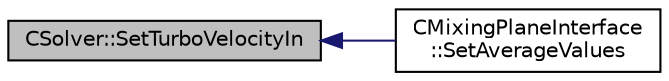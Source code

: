 digraph "CSolver::SetTurboVelocityIn"
{
  edge [fontname="Helvetica",fontsize="10",labelfontname="Helvetica",labelfontsize="10"];
  node [fontname="Helvetica",fontsize="10",shape=record];
  rankdir="LR";
  Node5374 [label="CSolver::SetTurboVelocityIn",height=0.2,width=0.4,color="black", fillcolor="grey75", style="filled", fontcolor="black"];
  Node5374 -> Node5375 [dir="back",color="midnightblue",fontsize="10",style="solid",fontname="Helvetica"];
  Node5375 [label="CMixingPlaneInterface\l::SetAverageValues",height=0.2,width=0.4,color="black", fillcolor="white", style="filled",URL="$class_c_mixing_plane_interface.html#ae3766c4aade9be744a13e797d21b1207",tooltip="Store all the turboperformance in the solver in ZONE_0. "];
}
